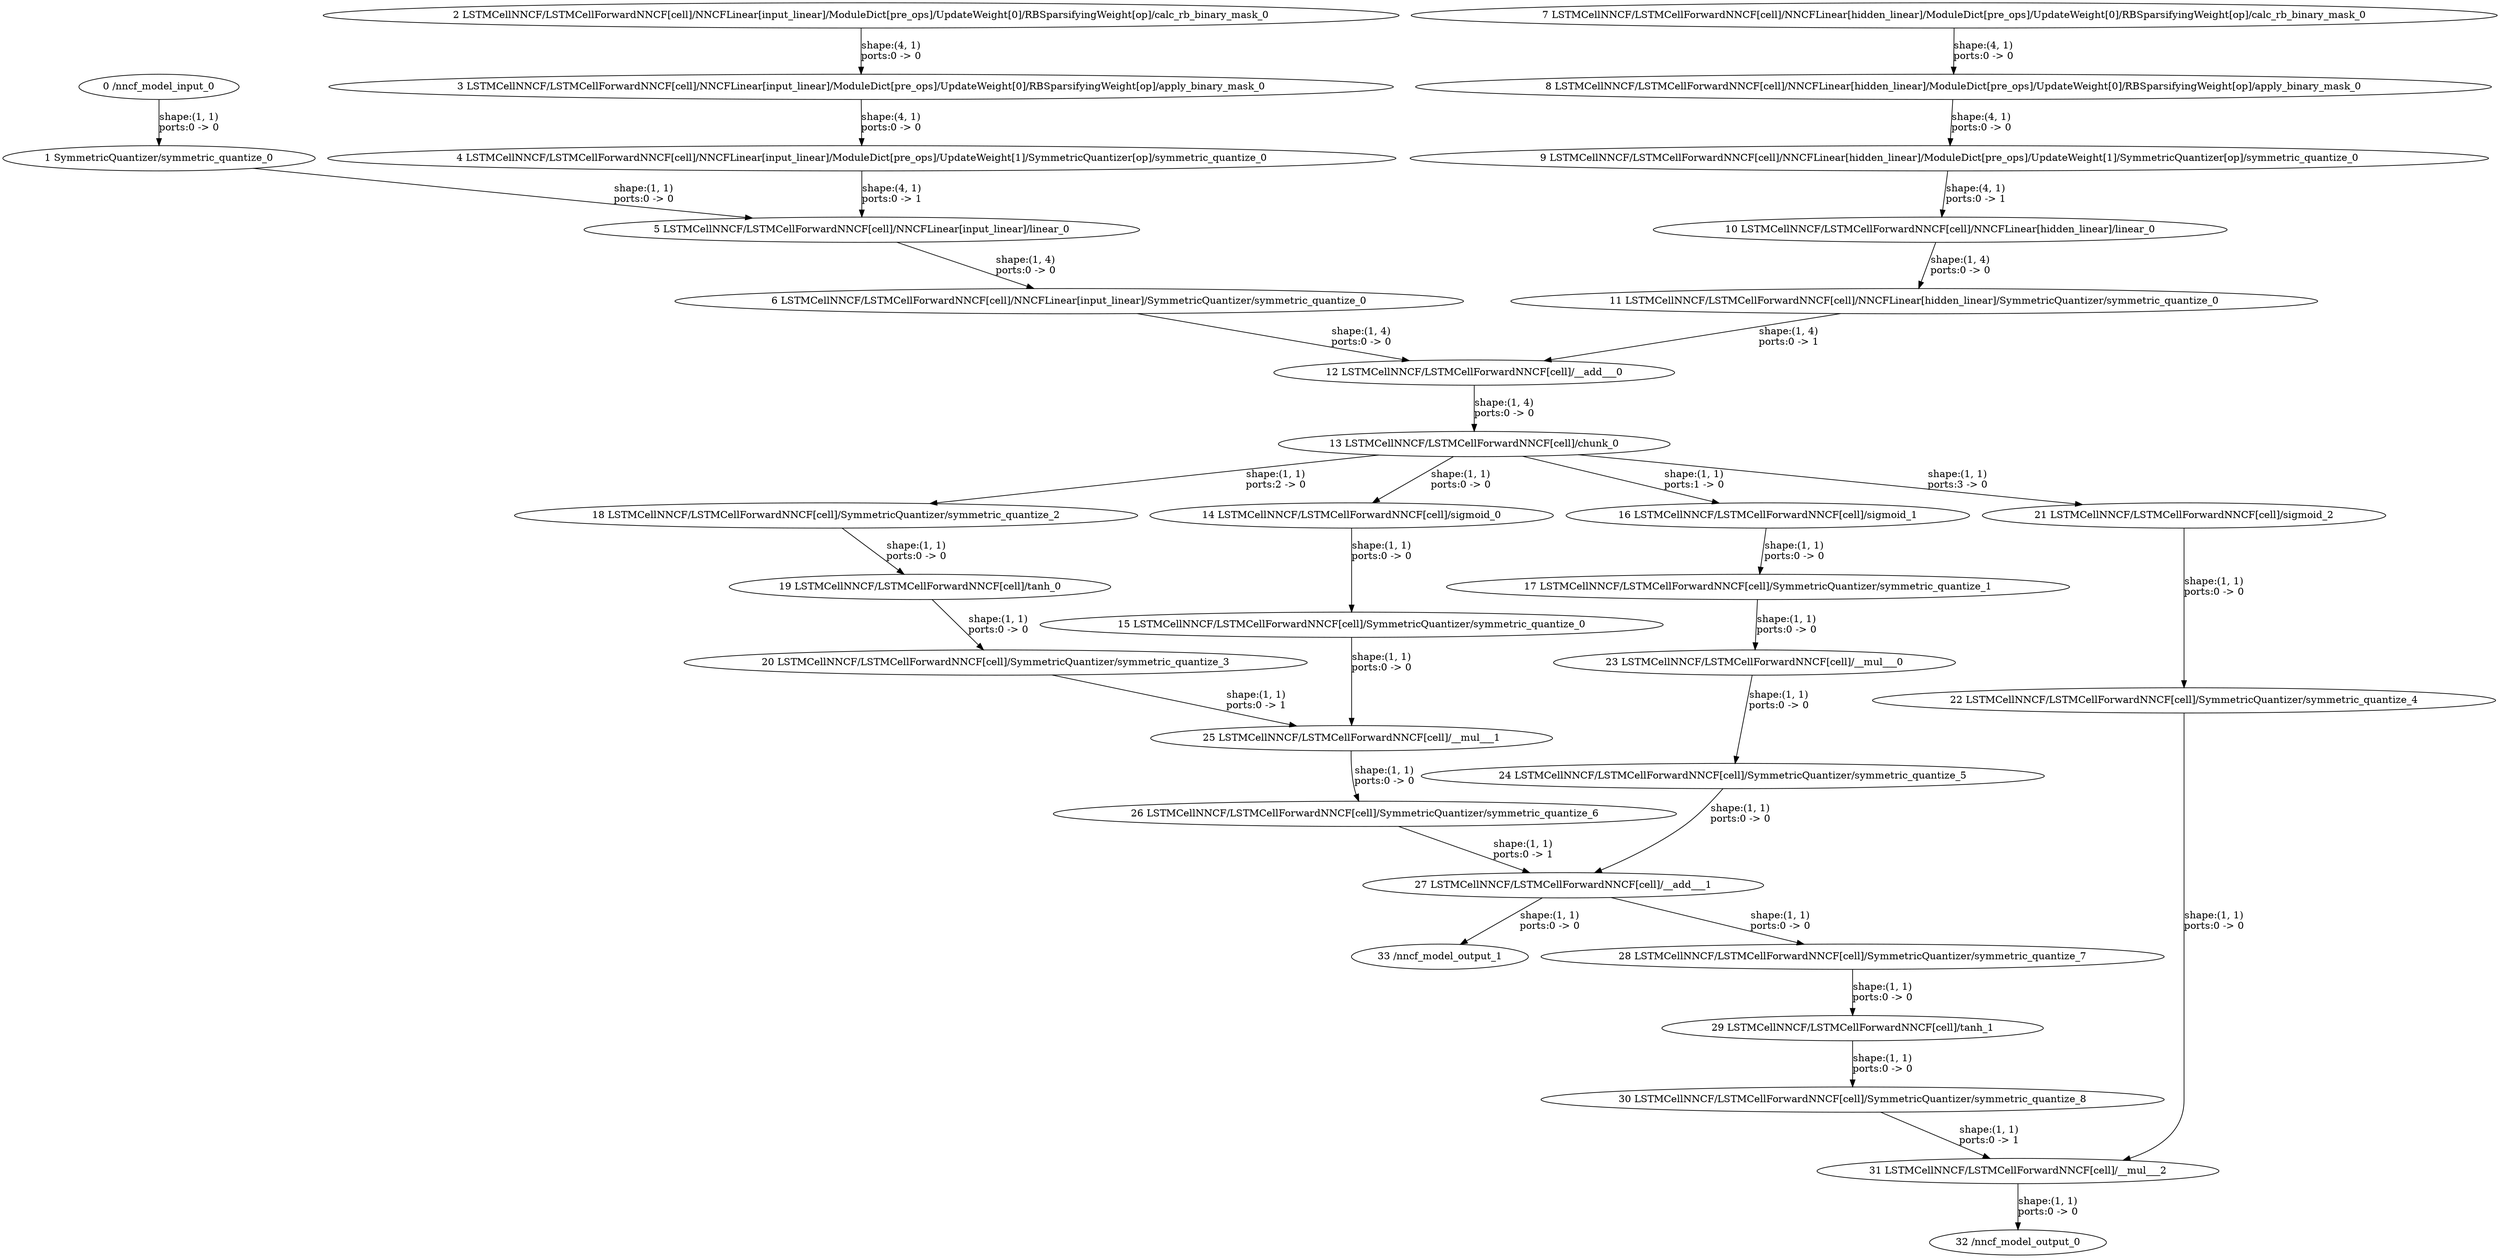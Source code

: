strict digraph  {
"0 /nncf_model_input_0" [id=0, type=nncf_model_input];
"1 SymmetricQuantizer/symmetric_quantize_0" [id=1, type=symmetric_quantize];
"2 LSTMCellNNCF/LSTMCellForwardNNCF[cell]/NNCFLinear[input_linear]/ModuleDict[pre_ops]/UpdateWeight[0]/RBSparsifyingWeight[op]/calc_rb_binary_mask_0" [id=2, type=calc_rb_binary_mask];
"3 LSTMCellNNCF/LSTMCellForwardNNCF[cell]/NNCFLinear[input_linear]/ModuleDict[pre_ops]/UpdateWeight[0]/RBSparsifyingWeight[op]/apply_binary_mask_0" [id=3, type=apply_binary_mask];
"4 LSTMCellNNCF/LSTMCellForwardNNCF[cell]/NNCFLinear[input_linear]/ModuleDict[pre_ops]/UpdateWeight[1]/SymmetricQuantizer[op]/symmetric_quantize_0" [id=4, type=symmetric_quantize];
"5 LSTMCellNNCF/LSTMCellForwardNNCF[cell]/NNCFLinear[input_linear]/linear_0" [id=5, type=linear];
"6 LSTMCellNNCF/LSTMCellForwardNNCF[cell]/NNCFLinear[input_linear]/SymmetricQuantizer/symmetric_quantize_0" [id=6, type=symmetric_quantize];
"7 LSTMCellNNCF/LSTMCellForwardNNCF[cell]/NNCFLinear[hidden_linear]/ModuleDict[pre_ops]/UpdateWeight[0]/RBSparsifyingWeight[op]/calc_rb_binary_mask_0" [id=7, type=calc_rb_binary_mask];
"8 LSTMCellNNCF/LSTMCellForwardNNCF[cell]/NNCFLinear[hidden_linear]/ModuleDict[pre_ops]/UpdateWeight[0]/RBSparsifyingWeight[op]/apply_binary_mask_0" [id=8, type=apply_binary_mask];
"9 LSTMCellNNCF/LSTMCellForwardNNCF[cell]/NNCFLinear[hidden_linear]/ModuleDict[pre_ops]/UpdateWeight[1]/SymmetricQuantizer[op]/symmetric_quantize_0" [id=9, type=symmetric_quantize];
"10 LSTMCellNNCF/LSTMCellForwardNNCF[cell]/NNCFLinear[hidden_linear]/linear_0" [id=10, type=linear];
"11 LSTMCellNNCF/LSTMCellForwardNNCF[cell]/NNCFLinear[hidden_linear]/SymmetricQuantizer/symmetric_quantize_0" [id=11, type=symmetric_quantize];
"12 LSTMCellNNCF/LSTMCellForwardNNCF[cell]/__add___0" [id=12, type=__add__];
"13 LSTMCellNNCF/LSTMCellForwardNNCF[cell]/chunk_0" [id=13, type=chunk];
"14 LSTMCellNNCF/LSTMCellForwardNNCF[cell]/sigmoid_0" [id=14, type=sigmoid];
"15 LSTMCellNNCF/LSTMCellForwardNNCF[cell]/SymmetricQuantizer/symmetric_quantize_0" [id=15, type=symmetric_quantize];
"16 LSTMCellNNCF/LSTMCellForwardNNCF[cell]/sigmoid_1" [id=16, type=sigmoid];
"17 LSTMCellNNCF/LSTMCellForwardNNCF[cell]/SymmetricQuantizer/symmetric_quantize_1" [id=17, type=symmetric_quantize];
"18 LSTMCellNNCF/LSTMCellForwardNNCF[cell]/SymmetricQuantizer/symmetric_quantize_2" [id=18, type=symmetric_quantize];
"19 LSTMCellNNCF/LSTMCellForwardNNCF[cell]/tanh_0" [id=19, type=tanh];
"20 LSTMCellNNCF/LSTMCellForwardNNCF[cell]/SymmetricQuantizer/symmetric_quantize_3" [id=20, type=symmetric_quantize];
"21 LSTMCellNNCF/LSTMCellForwardNNCF[cell]/sigmoid_2" [id=21, type=sigmoid];
"22 LSTMCellNNCF/LSTMCellForwardNNCF[cell]/SymmetricQuantizer/symmetric_quantize_4" [id=22, type=symmetric_quantize];
"23 LSTMCellNNCF/LSTMCellForwardNNCF[cell]/__mul___0" [id=23, type=__mul__];
"24 LSTMCellNNCF/LSTMCellForwardNNCF[cell]/SymmetricQuantizer/symmetric_quantize_5" [id=24, type=symmetric_quantize];
"25 LSTMCellNNCF/LSTMCellForwardNNCF[cell]/__mul___1" [id=25, type=__mul__];
"26 LSTMCellNNCF/LSTMCellForwardNNCF[cell]/SymmetricQuantizer/symmetric_quantize_6" [id=26, type=symmetric_quantize];
"27 LSTMCellNNCF/LSTMCellForwardNNCF[cell]/__add___1" [id=27, type=__add__];
"28 LSTMCellNNCF/LSTMCellForwardNNCF[cell]/SymmetricQuantizer/symmetric_quantize_7" [id=28, type=symmetric_quantize];
"29 LSTMCellNNCF/LSTMCellForwardNNCF[cell]/tanh_1" [id=29, type=tanh];
"30 LSTMCellNNCF/LSTMCellForwardNNCF[cell]/SymmetricQuantizer/symmetric_quantize_8" [id=30, type=symmetric_quantize];
"31 LSTMCellNNCF/LSTMCellForwardNNCF[cell]/__mul___2" [id=31, type=__mul__];
"32 /nncf_model_output_0" [id=32, type=nncf_model_output];
"33 /nncf_model_output_1" [id=33, type=nncf_model_output];
"0 /nncf_model_input_0" -> "1 SymmetricQuantizer/symmetric_quantize_0"  [label="shape:(1, 1)\nports:0 -> 0", style=solid];
"1 SymmetricQuantizer/symmetric_quantize_0" -> "5 LSTMCellNNCF/LSTMCellForwardNNCF[cell]/NNCFLinear[input_linear]/linear_0"  [label="shape:(1, 1)\nports:0 -> 0", style=solid];
"2 LSTMCellNNCF/LSTMCellForwardNNCF[cell]/NNCFLinear[input_linear]/ModuleDict[pre_ops]/UpdateWeight[0]/RBSparsifyingWeight[op]/calc_rb_binary_mask_0" -> "3 LSTMCellNNCF/LSTMCellForwardNNCF[cell]/NNCFLinear[input_linear]/ModuleDict[pre_ops]/UpdateWeight[0]/RBSparsifyingWeight[op]/apply_binary_mask_0"  [label="shape:(4, 1)\nports:0 -> 0", style=solid];
"3 LSTMCellNNCF/LSTMCellForwardNNCF[cell]/NNCFLinear[input_linear]/ModuleDict[pre_ops]/UpdateWeight[0]/RBSparsifyingWeight[op]/apply_binary_mask_0" -> "4 LSTMCellNNCF/LSTMCellForwardNNCF[cell]/NNCFLinear[input_linear]/ModuleDict[pre_ops]/UpdateWeight[1]/SymmetricQuantizer[op]/symmetric_quantize_0"  [label="shape:(4, 1)\nports:0 -> 0", style=solid];
"4 LSTMCellNNCF/LSTMCellForwardNNCF[cell]/NNCFLinear[input_linear]/ModuleDict[pre_ops]/UpdateWeight[1]/SymmetricQuantizer[op]/symmetric_quantize_0" -> "5 LSTMCellNNCF/LSTMCellForwardNNCF[cell]/NNCFLinear[input_linear]/linear_0"  [label="shape:(4, 1)\nports:0 -> 1", style=solid];
"5 LSTMCellNNCF/LSTMCellForwardNNCF[cell]/NNCFLinear[input_linear]/linear_0" -> "6 LSTMCellNNCF/LSTMCellForwardNNCF[cell]/NNCFLinear[input_linear]/SymmetricQuantizer/symmetric_quantize_0"  [label="shape:(1, 4)\nports:0 -> 0", style=solid];
"6 LSTMCellNNCF/LSTMCellForwardNNCF[cell]/NNCFLinear[input_linear]/SymmetricQuantizer/symmetric_quantize_0" -> "12 LSTMCellNNCF/LSTMCellForwardNNCF[cell]/__add___0"  [label="shape:(1, 4)\nports:0 -> 0", style=solid];
"7 LSTMCellNNCF/LSTMCellForwardNNCF[cell]/NNCFLinear[hidden_linear]/ModuleDict[pre_ops]/UpdateWeight[0]/RBSparsifyingWeight[op]/calc_rb_binary_mask_0" -> "8 LSTMCellNNCF/LSTMCellForwardNNCF[cell]/NNCFLinear[hidden_linear]/ModuleDict[pre_ops]/UpdateWeight[0]/RBSparsifyingWeight[op]/apply_binary_mask_0"  [label="shape:(4, 1)\nports:0 -> 0", style=solid];
"8 LSTMCellNNCF/LSTMCellForwardNNCF[cell]/NNCFLinear[hidden_linear]/ModuleDict[pre_ops]/UpdateWeight[0]/RBSparsifyingWeight[op]/apply_binary_mask_0" -> "9 LSTMCellNNCF/LSTMCellForwardNNCF[cell]/NNCFLinear[hidden_linear]/ModuleDict[pre_ops]/UpdateWeight[1]/SymmetricQuantizer[op]/symmetric_quantize_0"  [label="shape:(4, 1)\nports:0 -> 0", style=solid];
"9 LSTMCellNNCF/LSTMCellForwardNNCF[cell]/NNCFLinear[hidden_linear]/ModuleDict[pre_ops]/UpdateWeight[1]/SymmetricQuantizer[op]/symmetric_quantize_0" -> "10 LSTMCellNNCF/LSTMCellForwardNNCF[cell]/NNCFLinear[hidden_linear]/linear_0"  [label="shape:(4, 1)\nports:0 -> 1", style=solid];
"10 LSTMCellNNCF/LSTMCellForwardNNCF[cell]/NNCFLinear[hidden_linear]/linear_0" -> "11 LSTMCellNNCF/LSTMCellForwardNNCF[cell]/NNCFLinear[hidden_linear]/SymmetricQuantizer/symmetric_quantize_0"  [label="shape:(1, 4)\nports:0 -> 0", style=solid];
"11 LSTMCellNNCF/LSTMCellForwardNNCF[cell]/NNCFLinear[hidden_linear]/SymmetricQuantizer/symmetric_quantize_0" -> "12 LSTMCellNNCF/LSTMCellForwardNNCF[cell]/__add___0"  [label="shape:(1, 4)\nports:0 -> 1", style=solid];
"12 LSTMCellNNCF/LSTMCellForwardNNCF[cell]/__add___0" -> "13 LSTMCellNNCF/LSTMCellForwardNNCF[cell]/chunk_0"  [label="shape:(1, 4)\nports:0 -> 0", style=solid];
"13 LSTMCellNNCF/LSTMCellForwardNNCF[cell]/chunk_0" -> "14 LSTMCellNNCF/LSTMCellForwardNNCF[cell]/sigmoid_0"  [label="shape:(1, 1)\nports:0 -> 0", style=solid];
"13 LSTMCellNNCF/LSTMCellForwardNNCF[cell]/chunk_0" -> "16 LSTMCellNNCF/LSTMCellForwardNNCF[cell]/sigmoid_1"  [label="shape:(1, 1)\nports:1 -> 0", style=solid];
"13 LSTMCellNNCF/LSTMCellForwardNNCF[cell]/chunk_0" -> "18 LSTMCellNNCF/LSTMCellForwardNNCF[cell]/SymmetricQuantizer/symmetric_quantize_2"  [label="shape:(1, 1)\nports:2 -> 0", style=solid];
"13 LSTMCellNNCF/LSTMCellForwardNNCF[cell]/chunk_0" -> "21 LSTMCellNNCF/LSTMCellForwardNNCF[cell]/sigmoid_2"  [label="shape:(1, 1)\nports:3 -> 0", style=solid];
"14 LSTMCellNNCF/LSTMCellForwardNNCF[cell]/sigmoid_0" -> "15 LSTMCellNNCF/LSTMCellForwardNNCF[cell]/SymmetricQuantizer/symmetric_quantize_0"  [label="shape:(1, 1)\nports:0 -> 0", style=solid];
"15 LSTMCellNNCF/LSTMCellForwardNNCF[cell]/SymmetricQuantizer/symmetric_quantize_0" -> "25 LSTMCellNNCF/LSTMCellForwardNNCF[cell]/__mul___1"  [label="shape:(1, 1)\nports:0 -> 0", style=solid];
"16 LSTMCellNNCF/LSTMCellForwardNNCF[cell]/sigmoid_1" -> "17 LSTMCellNNCF/LSTMCellForwardNNCF[cell]/SymmetricQuantizer/symmetric_quantize_1"  [label="shape:(1, 1)\nports:0 -> 0", style=solid];
"17 LSTMCellNNCF/LSTMCellForwardNNCF[cell]/SymmetricQuantizer/symmetric_quantize_1" -> "23 LSTMCellNNCF/LSTMCellForwardNNCF[cell]/__mul___0"  [label="shape:(1, 1)\nports:0 -> 0", style=solid];
"18 LSTMCellNNCF/LSTMCellForwardNNCF[cell]/SymmetricQuantizer/symmetric_quantize_2" -> "19 LSTMCellNNCF/LSTMCellForwardNNCF[cell]/tanh_0"  [label="shape:(1, 1)\nports:0 -> 0", style=solid];
"19 LSTMCellNNCF/LSTMCellForwardNNCF[cell]/tanh_0" -> "20 LSTMCellNNCF/LSTMCellForwardNNCF[cell]/SymmetricQuantizer/symmetric_quantize_3"  [label="shape:(1, 1)\nports:0 -> 0", style=solid];
"20 LSTMCellNNCF/LSTMCellForwardNNCF[cell]/SymmetricQuantizer/symmetric_quantize_3" -> "25 LSTMCellNNCF/LSTMCellForwardNNCF[cell]/__mul___1"  [label="shape:(1, 1)\nports:0 -> 1", style=solid];
"21 LSTMCellNNCF/LSTMCellForwardNNCF[cell]/sigmoid_2" -> "22 LSTMCellNNCF/LSTMCellForwardNNCF[cell]/SymmetricQuantizer/symmetric_quantize_4"  [label="shape:(1, 1)\nports:0 -> 0", style=solid];
"22 LSTMCellNNCF/LSTMCellForwardNNCF[cell]/SymmetricQuantizer/symmetric_quantize_4" -> "31 LSTMCellNNCF/LSTMCellForwardNNCF[cell]/__mul___2"  [label="shape:(1, 1)\nports:0 -> 0", style=solid];
"23 LSTMCellNNCF/LSTMCellForwardNNCF[cell]/__mul___0" -> "24 LSTMCellNNCF/LSTMCellForwardNNCF[cell]/SymmetricQuantizer/symmetric_quantize_5"  [label="shape:(1, 1)\nports:0 -> 0", style=solid];
"24 LSTMCellNNCF/LSTMCellForwardNNCF[cell]/SymmetricQuantizer/symmetric_quantize_5" -> "27 LSTMCellNNCF/LSTMCellForwardNNCF[cell]/__add___1"  [label="shape:(1, 1)\nports:0 -> 0", style=solid];
"25 LSTMCellNNCF/LSTMCellForwardNNCF[cell]/__mul___1" -> "26 LSTMCellNNCF/LSTMCellForwardNNCF[cell]/SymmetricQuantizer/symmetric_quantize_6"  [label="shape:(1, 1)\nports:0 -> 0", style=solid];
"26 LSTMCellNNCF/LSTMCellForwardNNCF[cell]/SymmetricQuantizer/symmetric_quantize_6" -> "27 LSTMCellNNCF/LSTMCellForwardNNCF[cell]/__add___1"  [label="shape:(1, 1)\nports:0 -> 1", style=solid];
"27 LSTMCellNNCF/LSTMCellForwardNNCF[cell]/__add___1" -> "28 LSTMCellNNCF/LSTMCellForwardNNCF[cell]/SymmetricQuantizer/symmetric_quantize_7"  [label="shape:(1, 1)\nports:0 -> 0", style=solid];
"27 LSTMCellNNCF/LSTMCellForwardNNCF[cell]/__add___1" -> "33 /nncf_model_output_1"  [label="shape:(1, 1)\nports:0 -> 0", style=solid];
"28 LSTMCellNNCF/LSTMCellForwardNNCF[cell]/SymmetricQuantizer/symmetric_quantize_7" -> "29 LSTMCellNNCF/LSTMCellForwardNNCF[cell]/tanh_1"  [label="shape:(1, 1)\nports:0 -> 0", style=solid];
"29 LSTMCellNNCF/LSTMCellForwardNNCF[cell]/tanh_1" -> "30 LSTMCellNNCF/LSTMCellForwardNNCF[cell]/SymmetricQuantizer/symmetric_quantize_8"  [label="shape:(1, 1)\nports:0 -> 0", style=solid];
"30 LSTMCellNNCF/LSTMCellForwardNNCF[cell]/SymmetricQuantizer/symmetric_quantize_8" -> "31 LSTMCellNNCF/LSTMCellForwardNNCF[cell]/__mul___2"  [label="shape:(1, 1)\nports:0 -> 1", style=solid];
"31 LSTMCellNNCF/LSTMCellForwardNNCF[cell]/__mul___2" -> "32 /nncf_model_output_0"  [label="shape:(1, 1)\nports:0 -> 0", style=solid];
}
